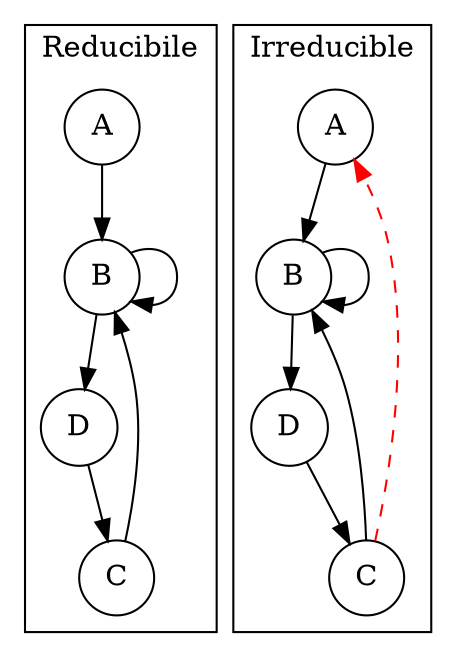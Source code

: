   digraph finite_state_machine {
    rankdir=TB;
    node [shape = circle];

      1 [label = "A"]
      2 [label = "B"]
      3 [label = "C"]
      4 [label = "D"]
      5 [label = "A"]
      6 [label = "B"]
      7 [label = "C"]
      8 [label = "D"]

  subgraph cluster01 {
        label="Reducibile"
    1 -> 2 -> 2 -> 4 ->3 -> 2;

  }
  subgraph cluster02  {
    label="Irreducible"

    5 -> 6 -> 6 -> 8 ->7 -> 6;
    7 -> 5 [color = "red" style = "dashed"];
  }

}
